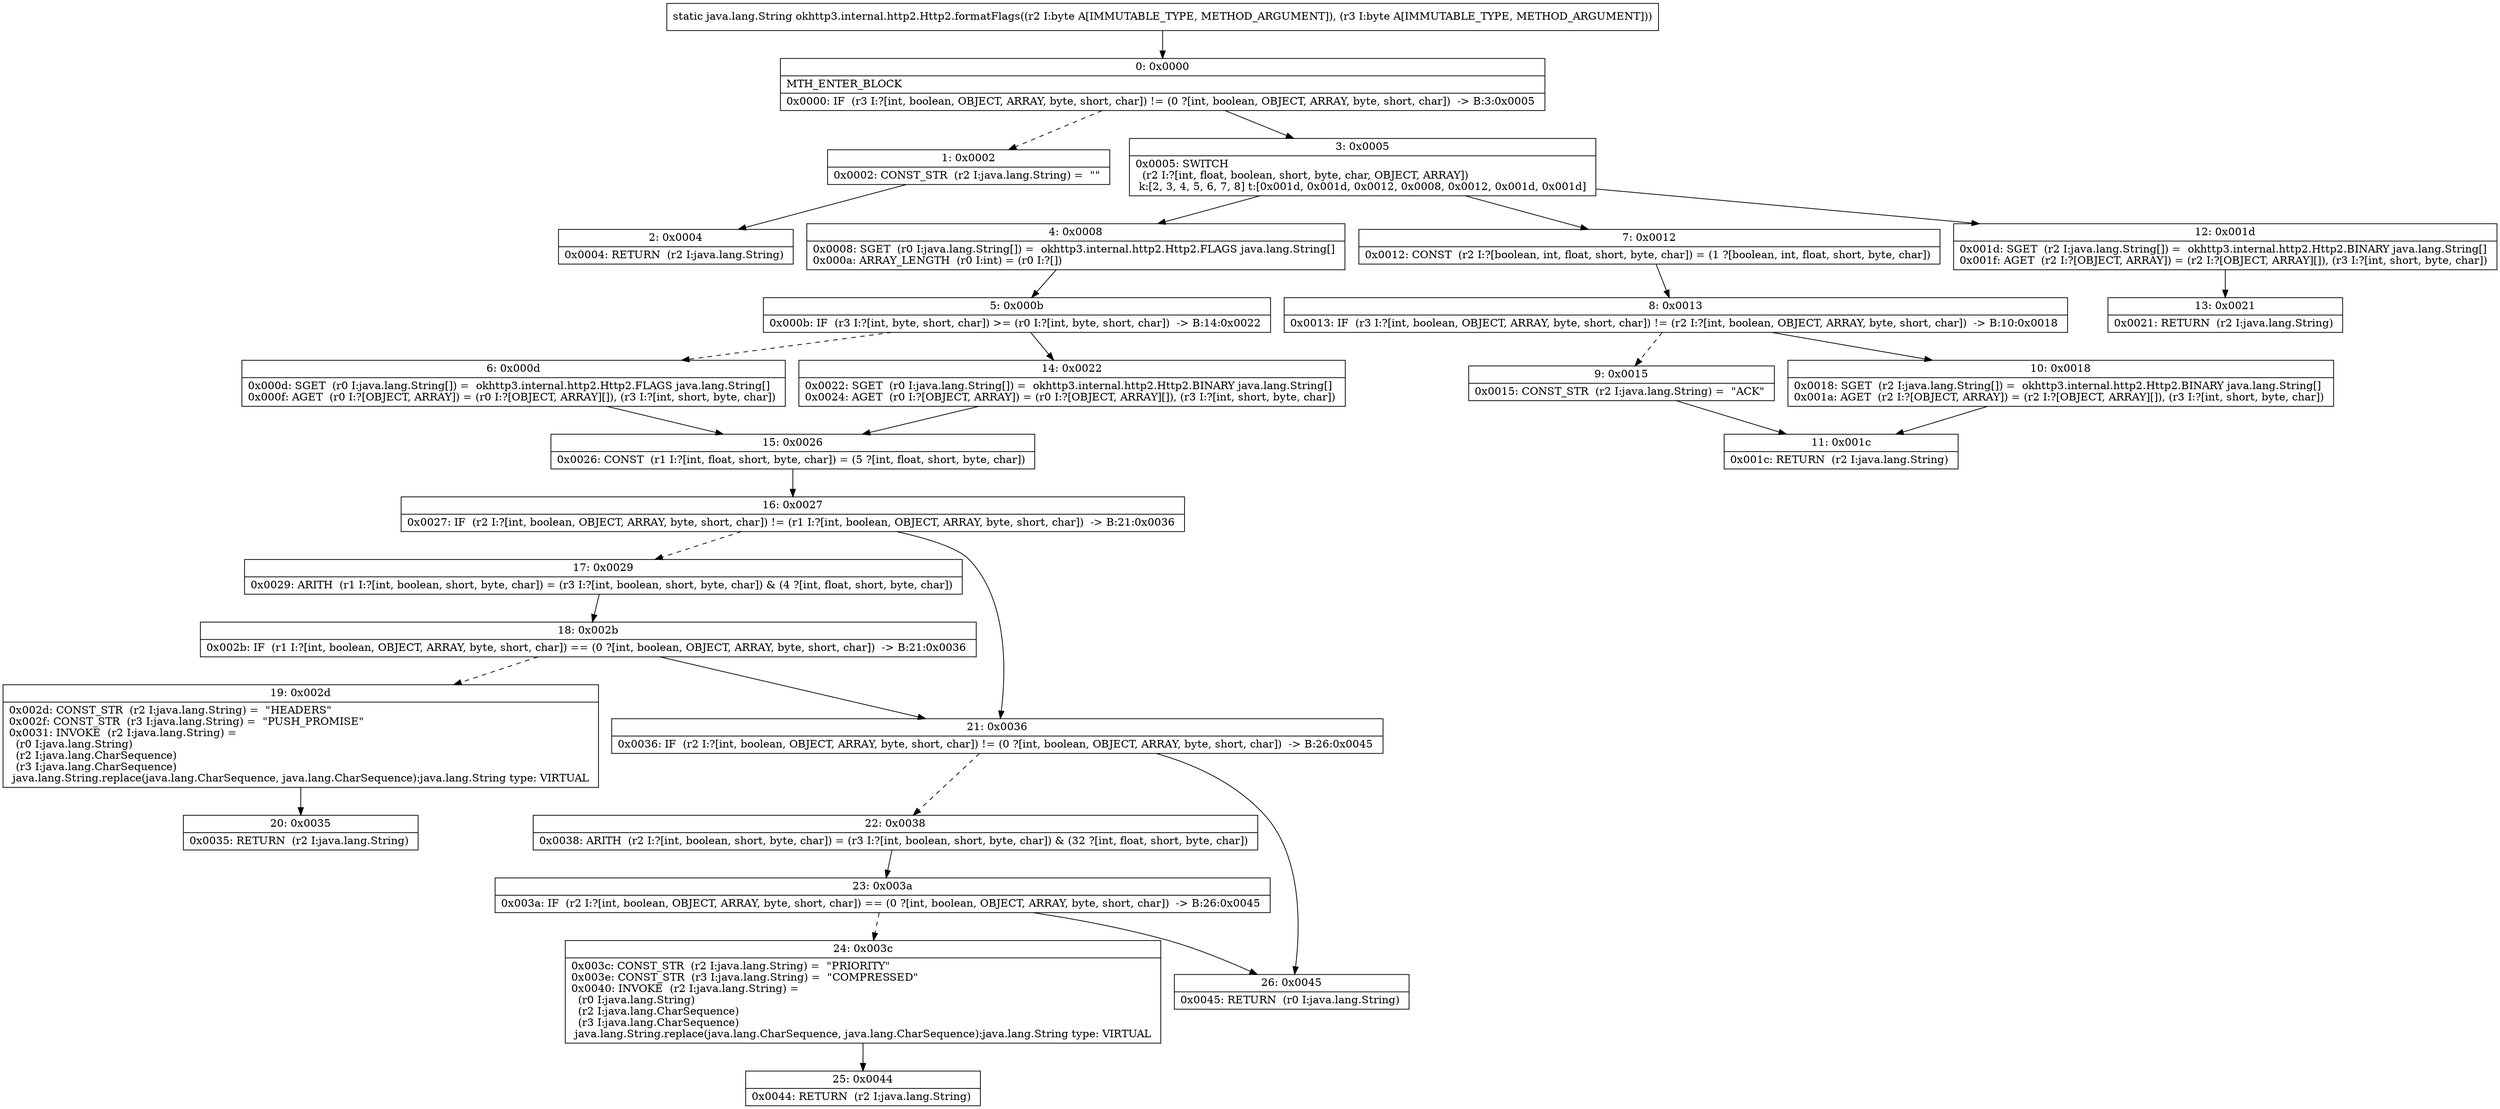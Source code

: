 digraph "CFG forokhttp3.internal.http2.Http2.formatFlags(BB)Ljava\/lang\/String;" {
Node_0 [shape=record,label="{0\:\ 0x0000|MTH_ENTER_BLOCK\l|0x0000: IF  (r3 I:?[int, boolean, OBJECT, ARRAY, byte, short, char]) != (0 ?[int, boolean, OBJECT, ARRAY, byte, short, char])  \-\> B:3:0x0005 \l}"];
Node_1 [shape=record,label="{1\:\ 0x0002|0x0002: CONST_STR  (r2 I:java.lang.String) =  \"\" \l}"];
Node_2 [shape=record,label="{2\:\ 0x0004|0x0004: RETURN  (r2 I:java.lang.String) \l}"];
Node_3 [shape=record,label="{3\:\ 0x0005|0x0005: SWITCH  \l  (r2 I:?[int, float, boolean, short, byte, char, OBJECT, ARRAY])\l k:[2, 3, 4, 5, 6, 7, 8] t:[0x001d, 0x001d, 0x0012, 0x0008, 0x0012, 0x001d, 0x001d] \l}"];
Node_4 [shape=record,label="{4\:\ 0x0008|0x0008: SGET  (r0 I:java.lang.String[]) =  okhttp3.internal.http2.Http2.FLAGS java.lang.String[] \l0x000a: ARRAY_LENGTH  (r0 I:int) = (r0 I:?[]) \l}"];
Node_5 [shape=record,label="{5\:\ 0x000b|0x000b: IF  (r3 I:?[int, byte, short, char]) \>= (r0 I:?[int, byte, short, char])  \-\> B:14:0x0022 \l}"];
Node_6 [shape=record,label="{6\:\ 0x000d|0x000d: SGET  (r0 I:java.lang.String[]) =  okhttp3.internal.http2.Http2.FLAGS java.lang.String[] \l0x000f: AGET  (r0 I:?[OBJECT, ARRAY]) = (r0 I:?[OBJECT, ARRAY][]), (r3 I:?[int, short, byte, char]) \l}"];
Node_7 [shape=record,label="{7\:\ 0x0012|0x0012: CONST  (r2 I:?[boolean, int, float, short, byte, char]) = (1 ?[boolean, int, float, short, byte, char]) \l}"];
Node_8 [shape=record,label="{8\:\ 0x0013|0x0013: IF  (r3 I:?[int, boolean, OBJECT, ARRAY, byte, short, char]) != (r2 I:?[int, boolean, OBJECT, ARRAY, byte, short, char])  \-\> B:10:0x0018 \l}"];
Node_9 [shape=record,label="{9\:\ 0x0015|0x0015: CONST_STR  (r2 I:java.lang.String) =  \"ACK\" \l}"];
Node_10 [shape=record,label="{10\:\ 0x0018|0x0018: SGET  (r2 I:java.lang.String[]) =  okhttp3.internal.http2.Http2.BINARY java.lang.String[] \l0x001a: AGET  (r2 I:?[OBJECT, ARRAY]) = (r2 I:?[OBJECT, ARRAY][]), (r3 I:?[int, short, byte, char]) \l}"];
Node_11 [shape=record,label="{11\:\ 0x001c|0x001c: RETURN  (r2 I:java.lang.String) \l}"];
Node_12 [shape=record,label="{12\:\ 0x001d|0x001d: SGET  (r2 I:java.lang.String[]) =  okhttp3.internal.http2.Http2.BINARY java.lang.String[] \l0x001f: AGET  (r2 I:?[OBJECT, ARRAY]) = (r2 I:?[OBJECT, ARRAY][]), (r3 I:?[int, short, byte, char]) \l}"];
Node_13 [shape=record,label="{13\:\ 0x0021|0x0021: RETURN  (r2 I:java.lang.String) \l}"];
Node_14 [shape=record,label="{14\:\ 0x0022|0x0022: SGET  (r0 I:java.lang.String[]) =  okhttp3.internal.http2.Http2.BINARY java.lang.String[] \l0x0024: AGET  (r0 I:?[OBJECT, ARRAY]) = (r0 I:?[OBJECT, ARRAY][]), (r3 I:?[int, short, byte, char]) \l}"];
Node_15 [shape=record,label="{15\:\ 0x0026|0x0026: CONST  (r1 I:?[int, float, short, byte, char]) = (5 ?[int, float, short, byte, char]) \l}"];
Node_16 [shape=record,label="{16\:\ 0x0027|0x0027: IF  (r2 I:?[int, boolean, OBJECT, ARRAY, byte, short, char]) != (r1 I:?[int, boolean, OBJECT, ARRAY, byte, short, char])  \-\> B:21:0x0036 \l}"];
Node_17 [shape=record,label="{17\:\ 0x0029|0x0029: ARITH  (r1 I:?[int, boolean, short, byte, char]) = (r3 I:?[int, boolean, short, byte, char]) & (4 ?[int, float, short, byte, char]) \l}"];
Node_18 [shape=record,label="{18\:\ 0x002b|0x002b: IF  (r1 I:?[int, boolean, OBJECT, ARRAY, byte, short, char]) == (0 ?[int, boolean, OBJECT, ARRAY, byte, short, char])  \-\> B:21:0x0036 \l}"];
Node_19 [shape=record,label="{19\:\ 0x002d|0x002d: CONST_STR  (r2 I:java.lang.String) =  \"HEADERS\" \l0x002f: CONST_STR  (r3 I:java.lang.String) =  \"PUSH_PROMISE\" \l0x0031: INVOKE  (r2 I:java.lang.String) = \l  (r0 I:java.lang.String)\l  (r2 I:java.lang.CharSequence)\l  (r3 I:java.lang.CharSequence)\l java.lang.String.replace(java.lang.CharSequence, java.lang.CharSequence):java.lang.String type: VIRTUAL \l}"];
Node_20 [shape=record,label="{20\:\ 0x0035|0x0035: RETURN  (r2 I:java.lang.String) \l}"];
Node_21 [shape=record,label="{21\:\ 0x0036|0x0036: IF  (r2 I:?[int, boolean, OBJECT, ARRAY, byte, short, char]) != (0 ?[int, boolean, OBJECT, ARRAY, byte, short, char])  \-\> B:26:0x0045 \l}"];
Node_22 [shape=record,label="{22\:\ 0x0038|0x0038: ARITH  (r2 I:?[int, boolean, short, byte, char]) = (r3 I:?[int, boolean, short, byte, char]) & (32 ?[int, float, short, byte, char]) \l}"];
Node_23 [shape=record,label="{23\:\ 0x003a|0x003a: IF  (r2 I:?[int, boolean, OBJECT, ARRAY, byte, short, char]) == (0 ?[int, boolean, OBJECT, ARRAY, byte, short, char])  \-\> B:26:0x0045 \l}"];
Node_24 [shape=record,label="{24\:\ 0x003c|0x003c: CONST_STR  (r2 I:java.lang.String) =  \"PRIORITY\" \l0x003e: CONST_STR  (r3 I:java.lang.String) =  \"COMPRESSED\" \l0x0040: INVOKE  (r2 I:java.lang.String) = \l  (r0 I:java.lang.String)\l  (r2 I:java.lang.CharSequence)\l  (r3 I:java.lang.CharSequence)\l java.lang.String.replace(java.lang.CharSequence, java.lang.CharSequence):java.lang.String type: VIRTUAL \l}"];
Node_25 [shape=record,label="{25\:\ 0x0044|0x0044: RETURN  (r2 I:java.lang.String) \l}"];
Node_26 [shape=record,label="{26\:\ 0x0045|0x0045: RETURN  (r0 I:java.lang.String) \l}"];
MethodNode[shape=record,label="{static java.lang.String okhttp3.internal.http2.Http2.formatFlags((r2 I:byte A[IMMUTABLE_TYPE, METHOD_ARGUMENT]), (r3 I:byte A[IMMUTABLE_TYPE, METHOD_ARGUMENT])) }"];
MethodNode -> Node_0;
Node_0 -> Node_1[style=dashed];
Node_0 -> Node_3;
Node_1 -> Node_2;
Node_3 -> Node_4;
Node_3 -> Node_7;
Node_3 -> Node_12;
Node_4 -> Node_5;
Node_5 -> Node_6[style=dashed];
Node_5 -> Node_14;
Node_6 -> Node_15;
Node_7 -> Node_8;
Node_8 -> Node_9[style=dashed];
Node_8 -> Node_10;
Node_9 -> Node_11;
Node_10 -> Node_11;
Node_12 -> Node_13;
Node_14 -> Node_15;
Node_15 -> Node_16;
Node_16 -> Node_17[style=dashed];
Node_16 -> Node_21;
Node_17 -> Node_18;
Node_18 -> Node_19[style=dashed];
Node_18 -> Node_21;
Node_19 -> Node_20;
Node_21 -> Node_22[style=dashed];
Node_21 -> Node_26;
Node_22 -> Node_23;
Node_23 -> Node_24[style=dashed];
Node_23 -> Node_26;
Node_24 -> Node_25;
}

